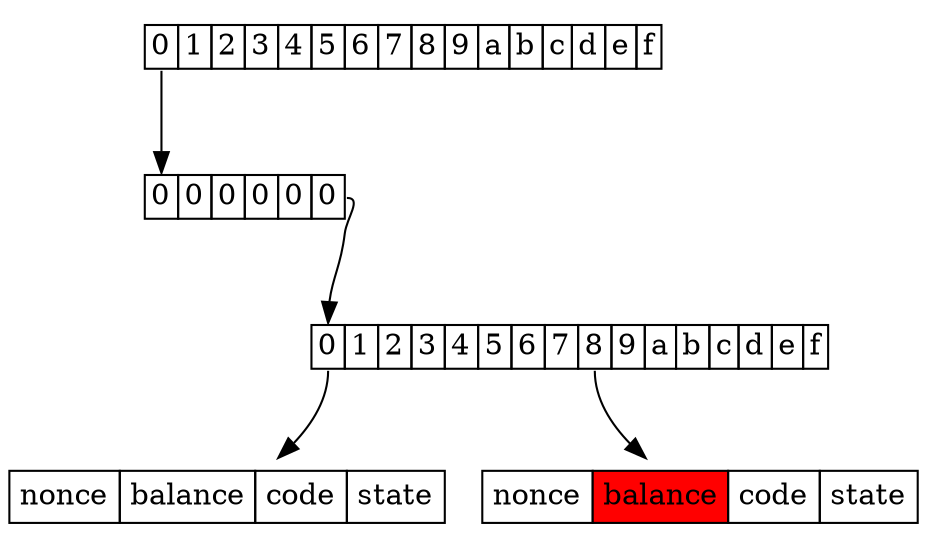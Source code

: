 digraph D {
sbranch [shape=none,label=<<table border="0" cellborder="1" cellspacing="0"><tr><td port="0">0</td><td port="1">1</td><td port="2">2</td><td port="3">3</td><td port="4">4</td><td port="5">5</td><td port="6">6</td><td port="7">7</td><td port="8">8</td><td port="9">9</td><td port="10">a</td><td port="11">b</td><td port="12">c</td><td port="13">d</td><td port="14">e</td><td port="15">f</td></tr></table>>]
    	sbranch0000000 [shape=none,label=<<table border="0" cellborder="1" cellspacing="0"><tr><td port="0">0</td><td port="1">1</td><td port="2">2</td><td port="3">3</td><td port="4">4</td><td port="5">5</td><td port="6">6</td><td port="7">7</td><td port="8">8</td><td port="9">9</td><td port="10">a</td><td port="11">b</td><td port="12">c</td><td port="13">d</td><td port="14">e</td><td port="15">f</td></tr></table>>]
        {
        rank=same;
	    sleaf00000000 [shape=none,margin=0,label=<<table border="0" cellborder="1" cellspacing="0" cellpadding="4"><tr><td port="0">nonce</td><td port="balanceto">balance</td><td>code</td><td>state</td></tr></table>>]
	    sleaf00000008 [shape=none,margin=0,label=<<table border="0" cellborder="1" cellspacing="0" cellpadding="4"><tr><td port="0">nonce</td><td port="balancefrom" bgcolor="red">balance</td><td>code</td><td>state</td></tr></table>>]
        }
	    sextension0 [shape=none,label=<<table border="0" cellspacing="0" cellborder="1"><tr><td port="0">0</td><td port="1">0</td><td port="2">0</td><td port="3">0</td><td port="4">0</td><td port="5">0</td></tr></table>>]

        sbranch:0 -> sextension0:0
        sextension0:5 -> sbranch0000000:0
        sbranch0000000:0 -> sleaf00000000
        sbranch0000000:8 -> sleaf00000008
       
        sleaf00000000 -> sleaf00000008 [style=invis]
    }
